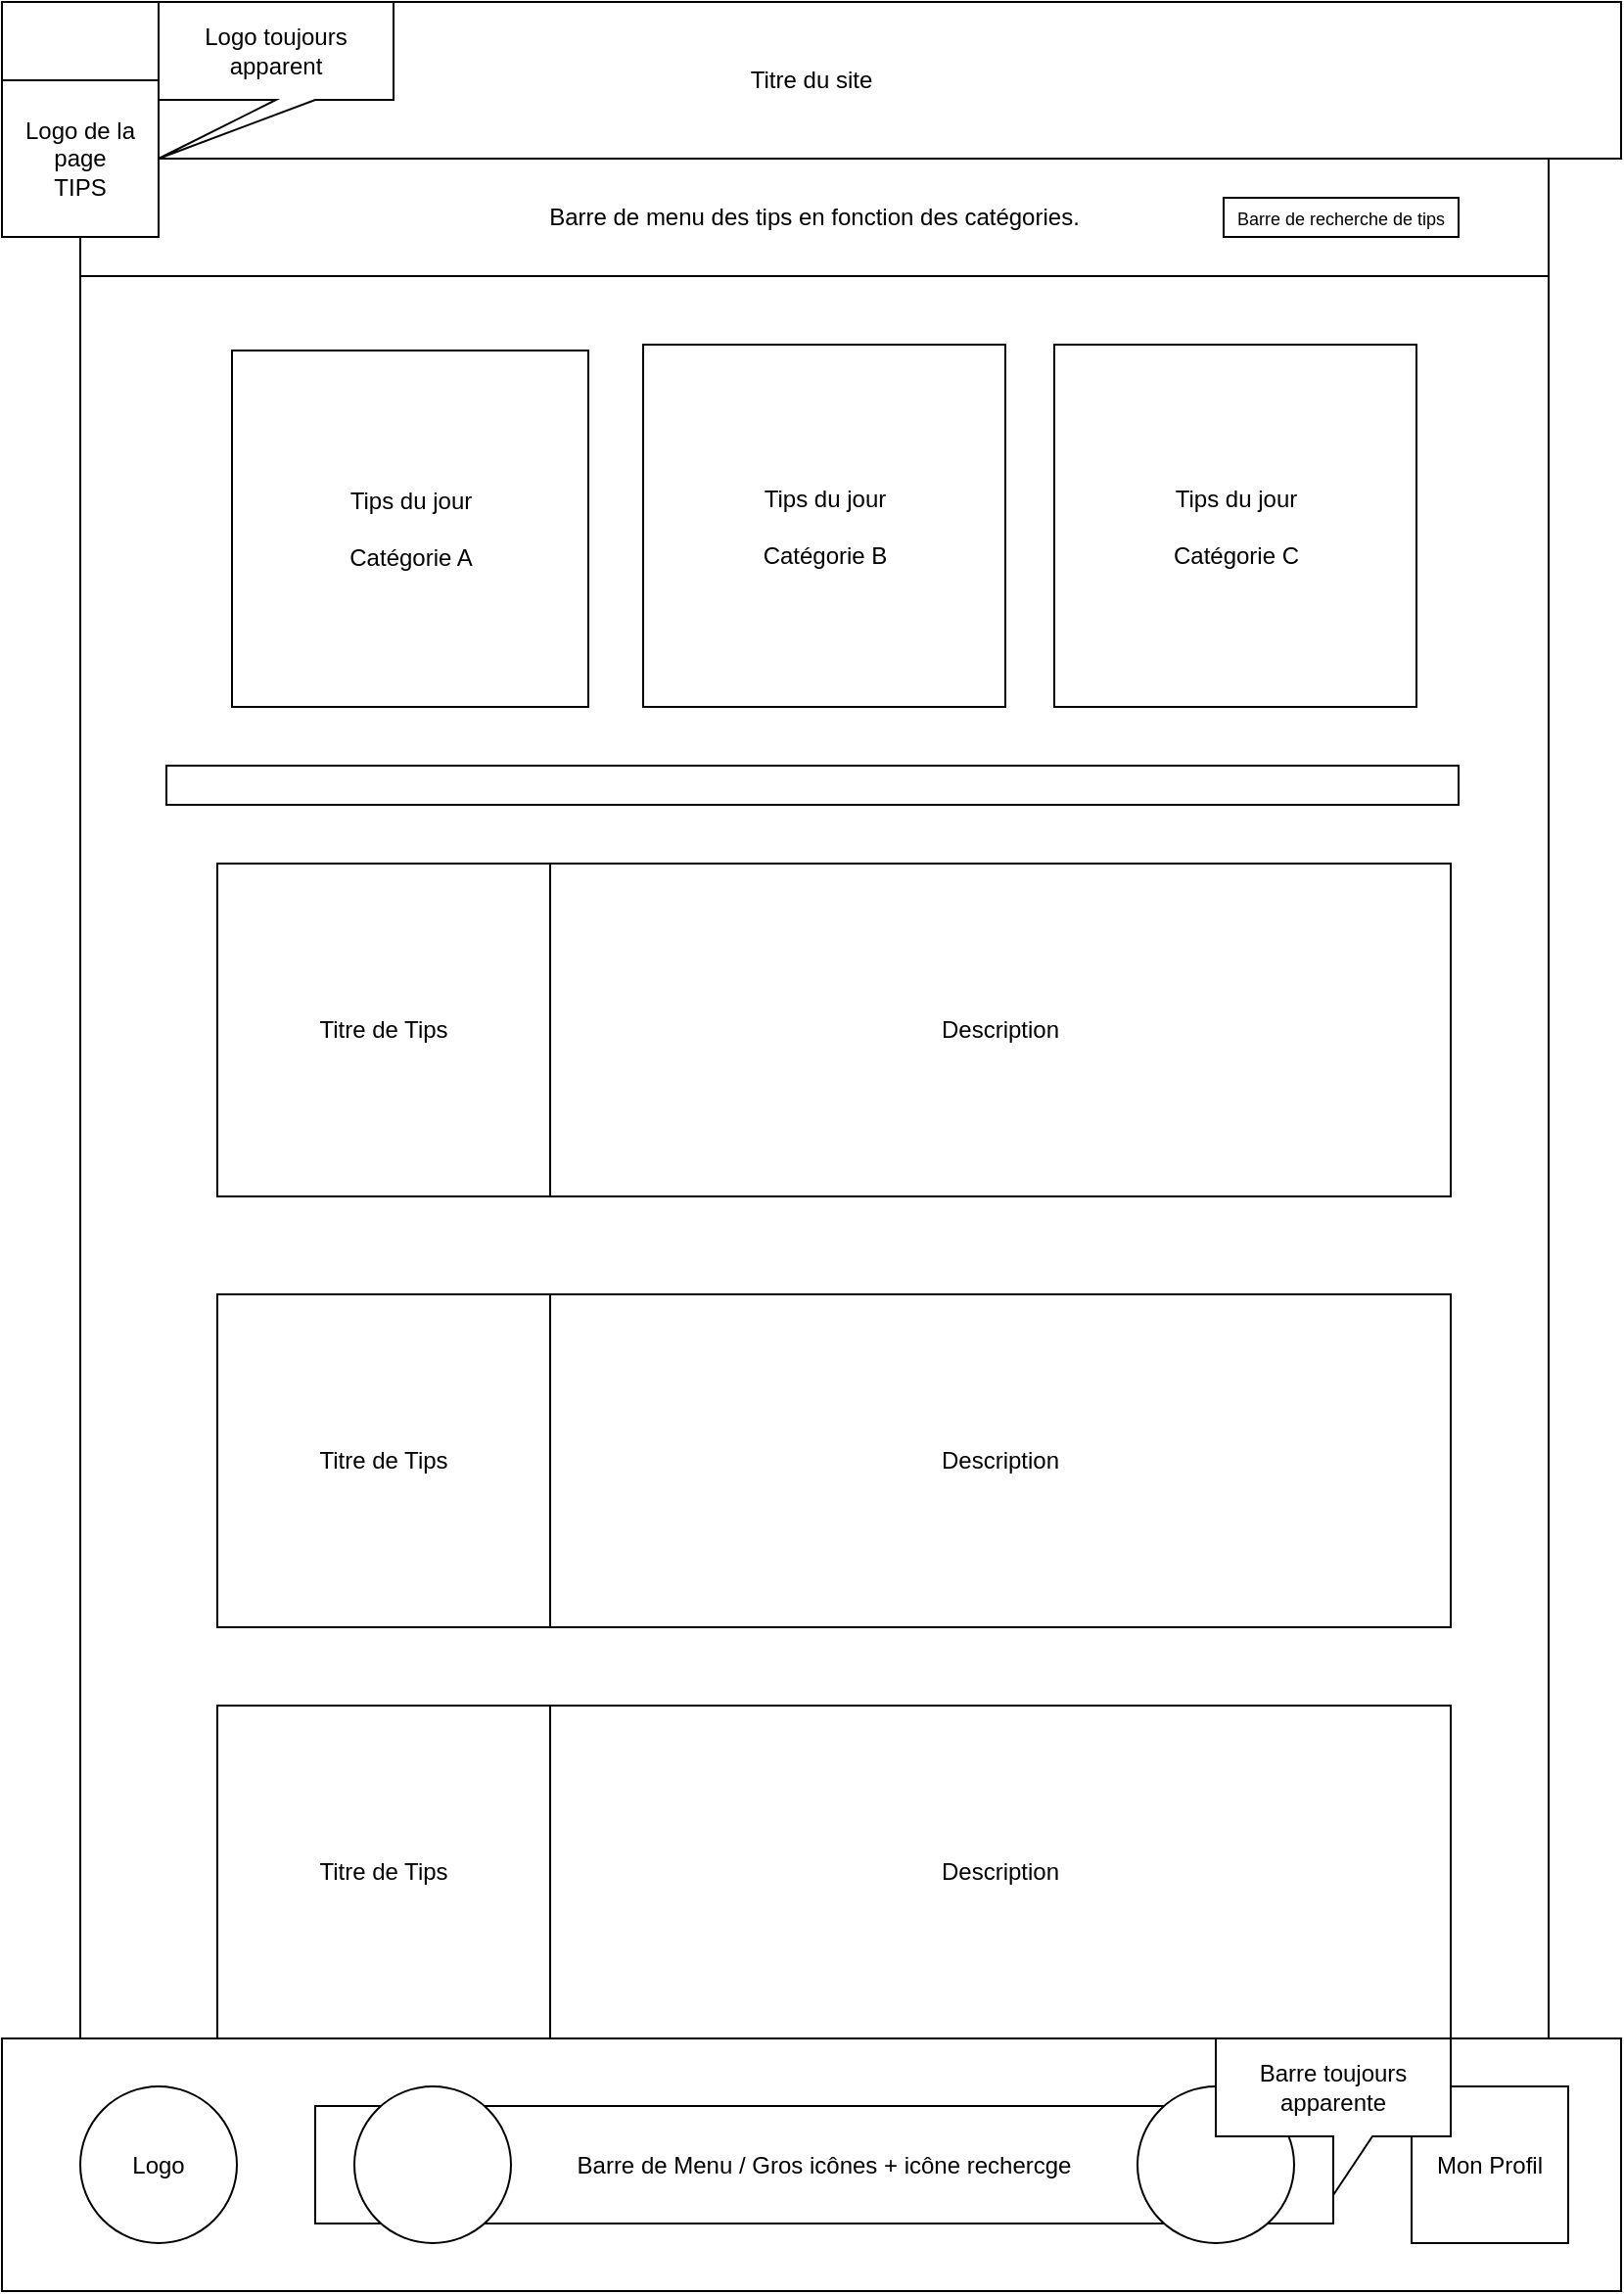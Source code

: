 <mxfile version="13.9.9" type="device"><diagram id="1TQtjKr9XYC9VPrU4Zua" name="Page-1"><mxGraphModel dx="1086" dy="806" grid="1" gridSize="10" guides="1" tooltips="1" connect="1" arrows="1" fold="1" page="1" pageScale="1" pageWidth="827" pageHeight="1169" math="0" shadow="0"><root><mxCell id="0"/><mxCell id="1" parent="0"/><mxCell id="7c-6NOJ4seC0e2AngTFw-33" value="" style="rounded=0;whiteSpace=wrap;html=1;" vertex="1" parent="1"><mxGeometry x="40" y="80" width="750" height="1000" as="geometry"/></mxCell><mxCell id="i35aFoX6Fj-RhKGfYJQp-1" value="" style="rounded=0;whiteSpace=wrap;html=1;" parent="1" vertex="1"><mxGeometry y="1040" width="827" height="129" as="geometry"/></mxCell><mxCell id="i35aFoX6Fj-RhKGfYJQp-3" value="Barre de Menu / Gros icônes + icône rechercge" style="rounded=0;whiteSpace=wrap;html=1;" parent="1" vertex="1"><mxGeometry x="160" y="1074.5" width="520" height="60" as="geometry"/></mxCell><mxCell id="i35aFoX6Fj-RhKGfYJQp-4" value="Logo" style="ellipse;whiteSpace=wrap;html=1;aspect=fixed;" parent="1" vertex="1"><mxGeometry x="40" y="1064.5" width="80" height="80" as="geometry"/></mxCell><mxCell id="i35aFoX6Fj-RhKGfYJQp-5" value="Mon Profil" style="whiteSpace=wrap;html=1;aspect=fixed;" parent="1" vertex="1"><mxGeometry x="720" y="1064.5" width="80" height="80" as="geometry"/></mxCell><mxCell id="i35aFoX6Fj-RhKGfYJQp-7" value="Titre du site" style="rounded=0;whiteSpace=wrap;html=1;" parent="1" vertex="1"><mxGeometry width="827" height="80" as="geometry"/></mxCell><mxCell id="i35aFoX6Fj-RhKGfYJQp-10" value="" style="ellipse;whiteSpace=wrap;html=1;aspect=fixed;" parent="1" vertex="1"><mxGeometry x="180" y="1064.5" width="80" height="80" as="geometry"/></mxCell><mxCell id="i35aFoX6Fj-RhKGfYJQp-11" value="" style="ellipse;whiteSpace=wrap;html=1;aspect=fixed;" parent="1" vertex="1"><mxGeometry x="580" y="1064.5" width="80" height="80" as="geometry"/></mxCell><mxCell id="i35aFoX6Fj-RhKGfYJQp-13" value="Logo toujours apparent" style="shape=callout;whiteSpace=wrap;html=1;perimeter=calloutPerimeter;position2=0;" parent="1" vertex="1"><mxGeometry x="80" width="120" height="80" as="geometry"/></mxCell><mxCell id="7c-6NOJ4seC0e2AngTFw-4" value="Tips du jour&lt;br&gt;&lt;br&gt;Catégorie C" style="whiteSpace=wrap;html=1;aspect=fixed;" vertex="1" parent="1"><mxGeometry x="537.5" y="175" width="185" height="185" as="geometry"/></mxCell><mxCell id="7c-6NOJ4seC0e2AngTFw-5" value="" style="rounded=0;whiteSpace=wrap;html=1;" vertex="1" parent="1"><mxGeometry x="84" y="390" width="660" height="20" as="geometry"/></mxCell><mxCell id="7c-6NOJ4seC0e2AngTFw-6" value="Titre de Tips" style="whiteSpace=wrap;html=1;aspect=fixed;" vertex="1" parent="1"><mxGeometry x="110" y="440" width="170" height="170" as="geometry"/></mxCell><mxCell id="7c-6NOJ4seC0e2AngTFw-11" value="Description" style="rounded=0;whiteSpace=wrap;html=1;" vertex="1" parent="1"><mxGeometry x="280" y="440" width="460" height="170" as="geometry"/></mxCell><mxCell id="i35aFoX6Fj-RhKGfYJQp-12" value="Barre toujours apparente" style="shape=callout;whiteSpace=wrap;html=1;perimeter=calloutPerimeter;" parent="1" vertex="1"><mxGeometry x="620" y="1040" width="120" height="80" as="geometry"/></mxCell><mxCell id="7c-6NOJ4seC0e2AngTFw-38" value="Barre de menu des tips en fonction des catégories. " style="rounded=0;whiteSpace=wrap;html=1;" vertex="1" parent="1"><mxGeometry x="40" y="80" width="750" height="60" as="geometry"/></mxCell><mxCell id="7c-6NOJ4seC0e2AngTFw-39" value="&lt;font style=&quot;font-size: 9px&quot;&gt;Barre de recherche de tips&lt;/font&gt;" style="rounded=0;whiteSpace=wrap;html=1;" vertex="1" parent="1"><mxGeometry x="624" y="100" width="120" height="20" as="geometry"/></mxCell><mxCell id="i35aFoX6Fj-RhKGfYJQp-8" value="Logo de la page&lt;br&gt;TIPS" style="rounded=0;whiteSpace=wrap;html=1;" parent="1" vertex="1"><mxGeometry y="40" width="80" height="80" as="geometry"/></mxCell><mxCell id="7c-6NOJ4seC0e2AngTFw-40" value="Tips du jour&lt;br&gt;&lt;br&gt;Catégorie A" style="whiteSpace=wrap;html=1;aspect=fixed;" vertex="1" parent="1"><mxGeometry x="117.5" y="178" width="182" height="182" as="geometry"/></mxCell><mxCell id="7c-6NOJ4seC0e2AngTFw-41" value="Tips du jour&lt;br&gt;&lt;br&gt;Catégorie B" style="whiteSpace=wrap;html=1;aspect=fixed;" vertex="1" parent="1"><mxGeometry x="327.5" y="175" width="185" height="185" as="geometry"/></mxCell><mxCell id="7c-6NOJ4seC0e2AngTFw-43" value="Titre de Tips" style="whiteSpace=wrap;html=1;aspect=fixed;" vertex="1" parent="1"><mxGeometry x="110" y="660" width="170" height="170" as="geometry"/></mxCell><mxCell id="7c-6NOJ4seC0e2AngTFw-44" value="Description" style="rounded=0;whiteSpace=wrap;html=1;" vertex="1" parent="1"><mxGeometry x="280" y="660" width="460" height="170" as="geometry"/></mxCell><mxCell id="7c-6NOJ4seC0e2AngTFw-45" value="Titre de Tips" style="whiteSpace=wrap;html=1;aspect=fixed;" vertex="1" parent="1"><mxGeometry x="110" y="870" width="170" height="170" as="geometry"/></mxCell><mxCell id="7c-6NOJ4seC0e2AngTFw-46" value="Description" style="rounded=0;whiteSpace=wrap;html=1;" vertex="1" parent="1"><mxGeometry x="280" y="870" width="460" height="170" as="geometry"/></mxCell></root></mxGraphModel></diagram></mxfile>